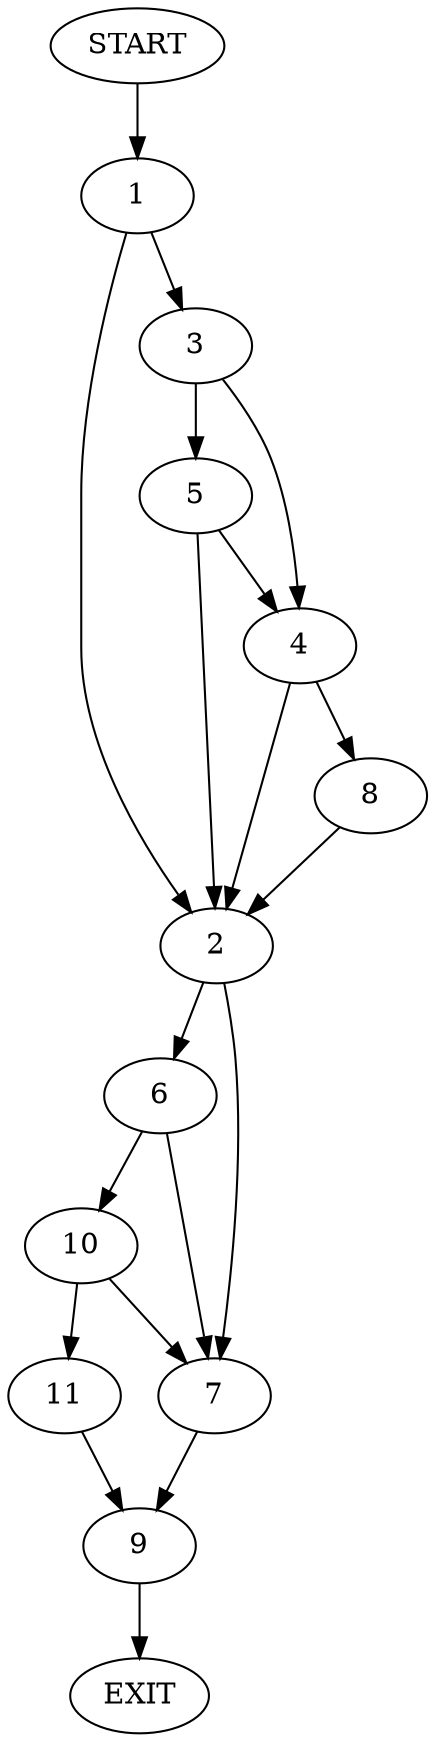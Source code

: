 digraph {
0 [label="START"]
12 [label="EXIT"]
0 -> 1
1 -> 2
1 -> 3
3 -> 4
3 -> 5
2 -> 6
2 -> 7
5 -> 4
5 -> 2
4 -> 2
4 -> 8
8 -> 2
7 -> 9
6 -> 10
6 -> 7
10 -> 7
10 -> 11
11 -> 9
9 -> 12
}
